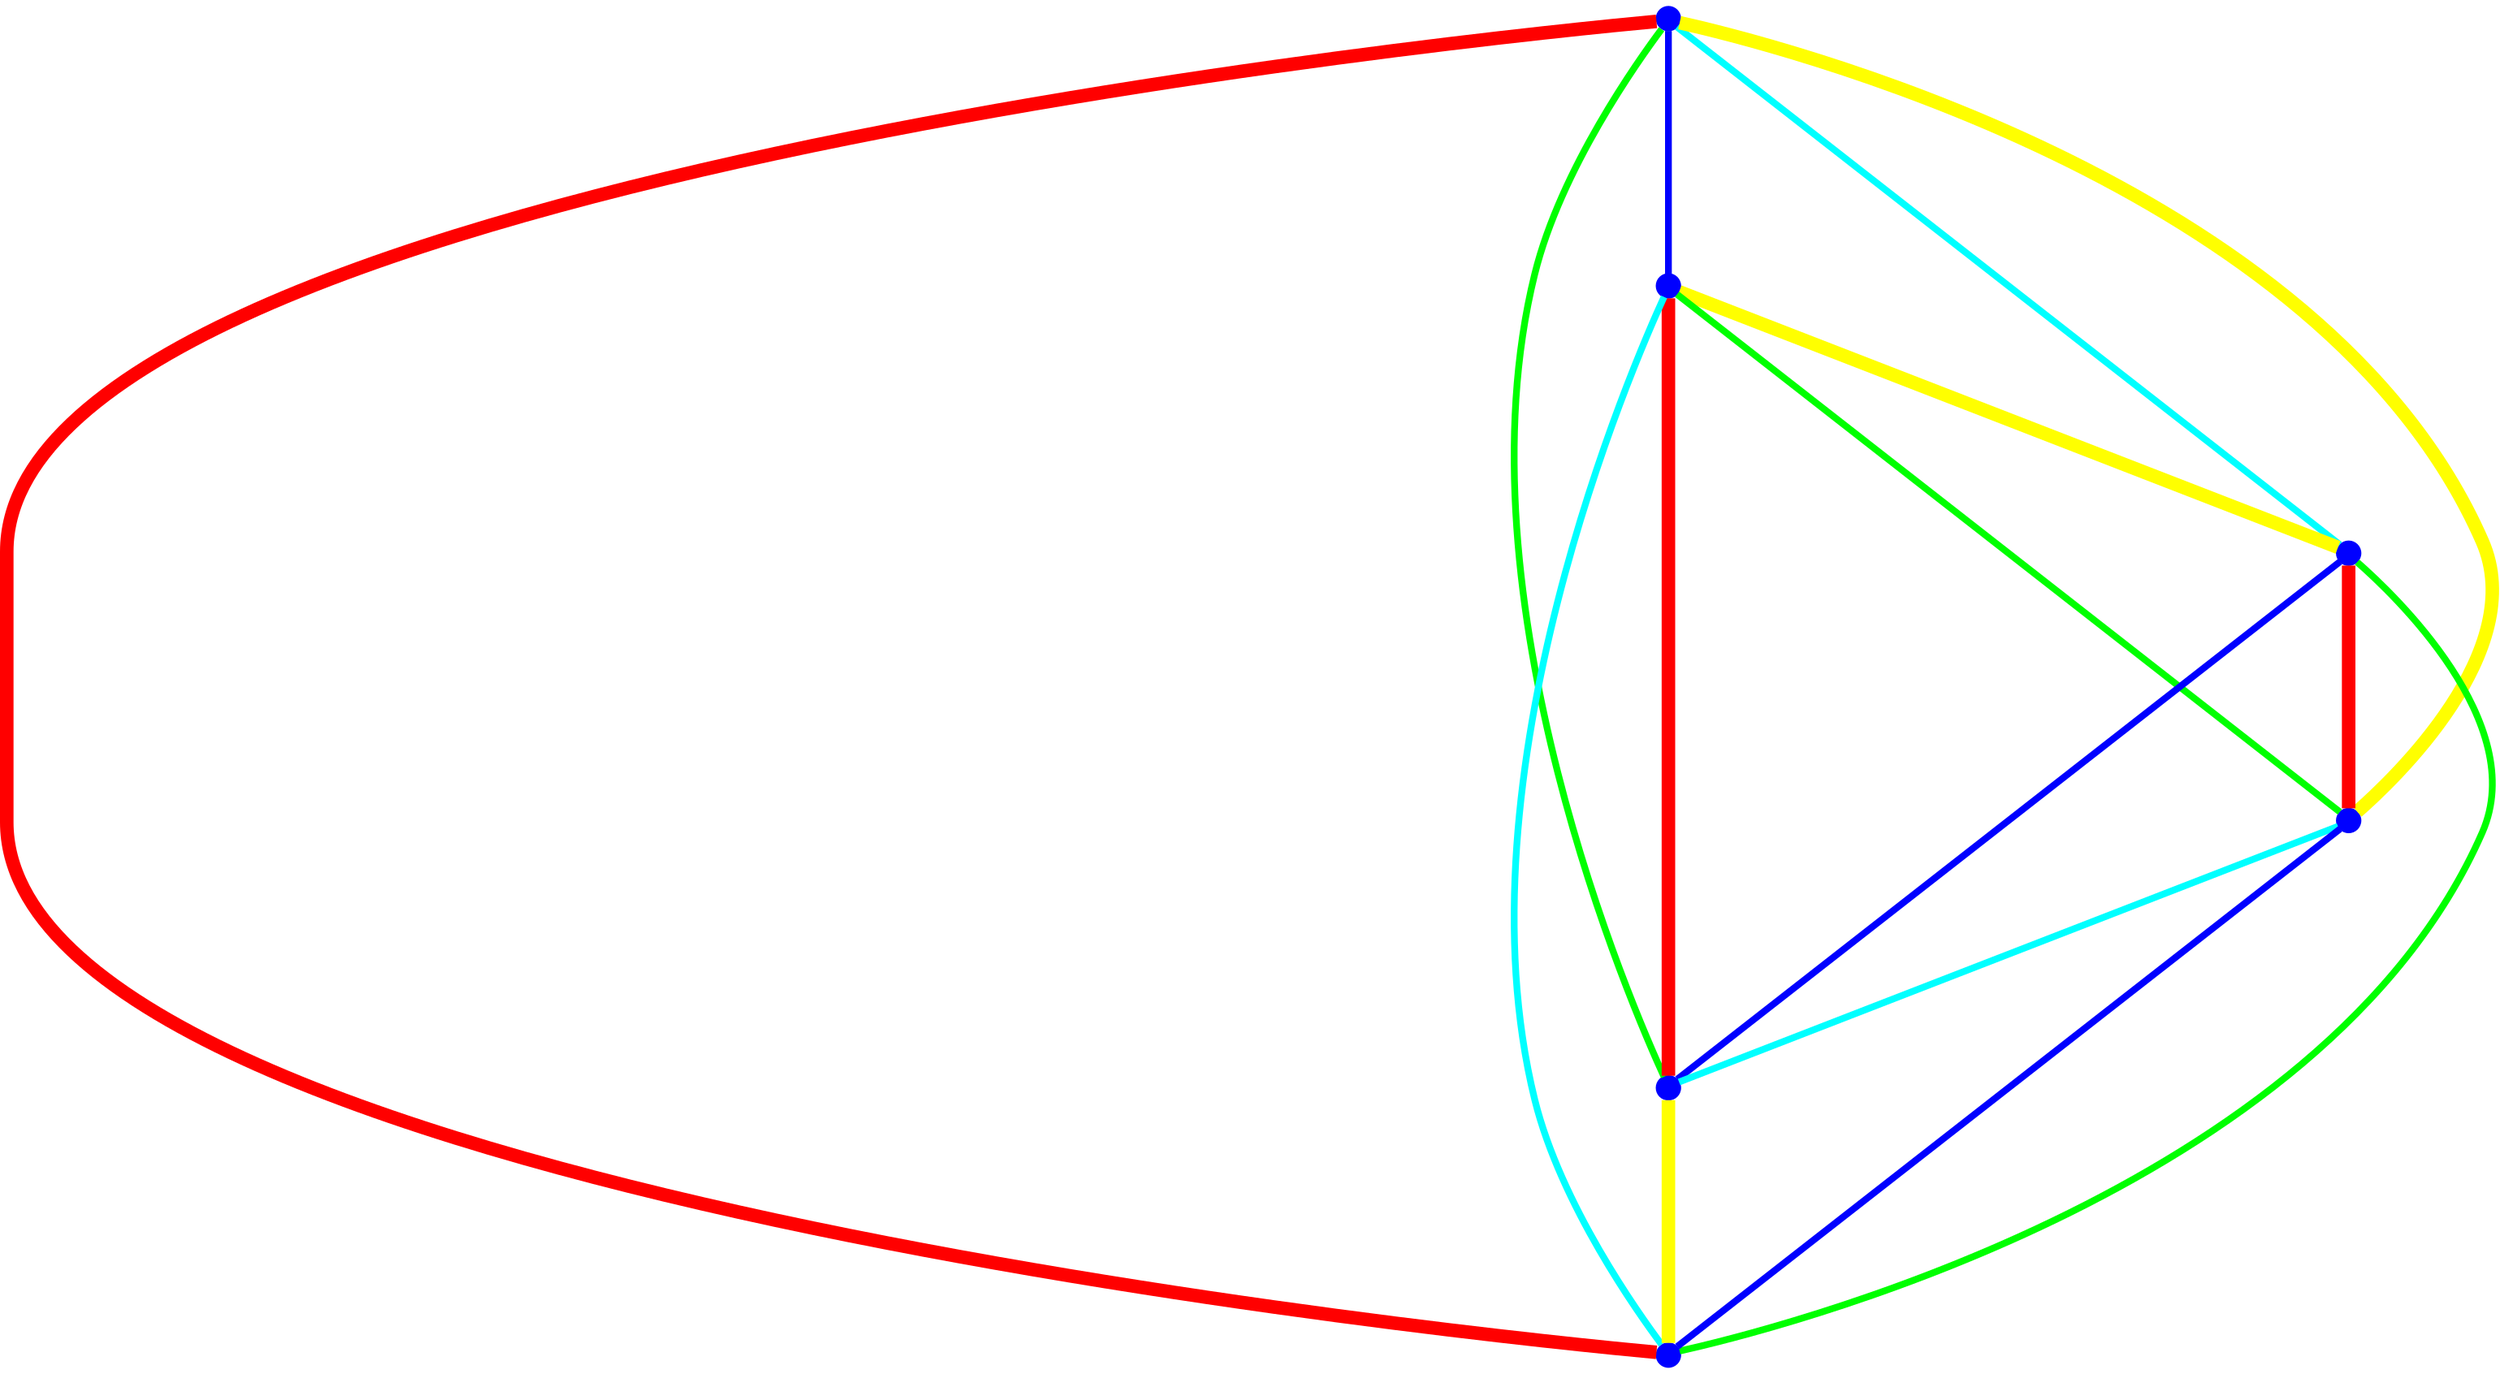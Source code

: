 graph {
ranksep=2
nodesep=2
node [label="" shape=circle style=filled fixedsize=true color=blue fillcolor=blue width=0.2];
"1" -- "2" [style="solid",penwidth="4",color="blue"];
"1" -- "3" [style="solid",penwidth="4",color="cyan"];
"1" -- "4" [style="solid",penwidth="8",color="yellow"];
"1" -- "5" [style="solid",penwidth="4",color="green"];
"1" -- "6" [style="solid",penwidth="8",color="red"];
"2" -- "3" [style="solid",penwidth="8",color="yellow"];
"2" -- "4" [style="solid",penwidth="4",color="green"];
"2" -- "5" [style="solid",penwidth="8",color="red"];
"2" -- "6" [style="solid",penwidth="4",color="cyan"];
"3" -- "4" [style="solid",penwidth="8",color="red"];
"3" -- "5" [style="solid",penwidth="4",color="blue"];
"3" -- "6" [style="solid",penwidth="4",color="green"];
"4" -- "5" [style="solid",penwidth="4",color="cyan"];
"4" -- "6" [style="solid",penwidth="4",color="blue"];
"5" -- "6" [style="solid",penwidth="8",color="yellow"];
}
